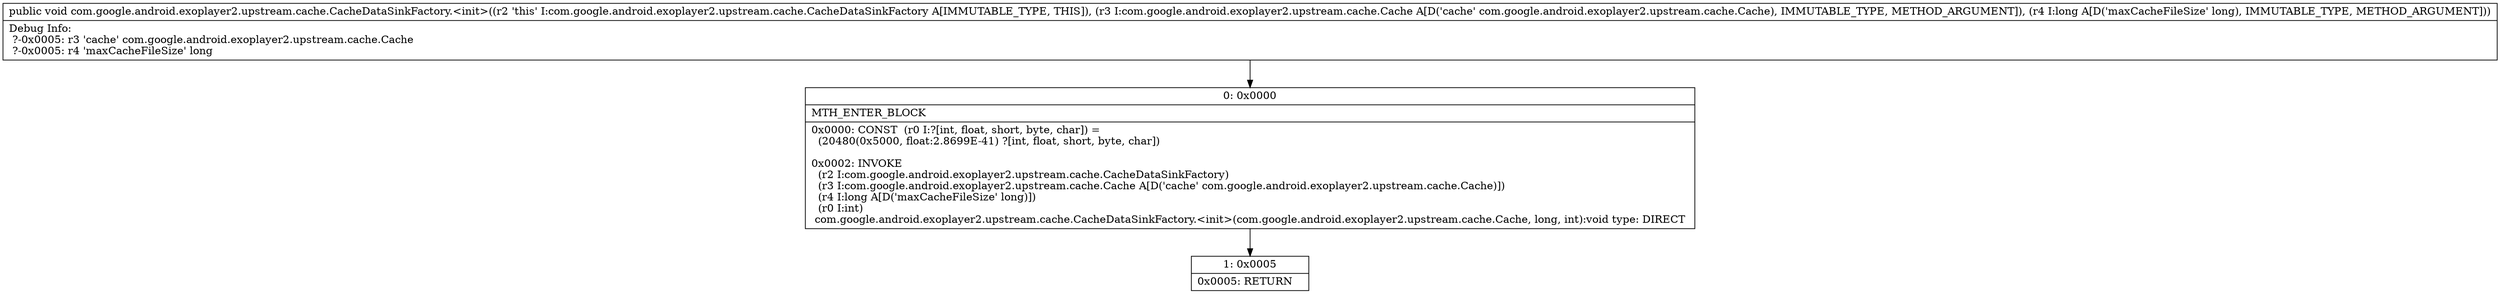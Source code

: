 digraph "CFG forcom.google.android.exoplayer2.upstream.cache.CacheDataSinkFactory.\<init\>(Lcom\/google\/android\/exoplayer2\/upstream\/cache\/Cache;J)V" {
Node_0 [shape=record,label="{0\:\ 0x0000|MTH_ENTER_BLOCK\l|0x0000: CONST  (r0 I:?[int, float, short, byte, char]) = \l  (20480(0x5000, float:2.8699E\-41) ?[int, float, short, byte, char])\l \l0x0002: INVOKE  \l  (r2 I:com.google.android.exoplayer2.upstream.cache.CacheDataSinkFactory)\l  (r3 I:com.google.android.exoplayer2.upstream.cache.Cache A[D('cache' com.google.android.exoplayer2.upstream.cache.Cache)])\l  (r4 I:long A[D('maxCacheFileSize' long)])\l  (r0 I:int)\l com.google.android.exoplayer2.upstream.cache.CacheDataSinkFactory.\<init\>(com.google.android.exoplayer2.upstream.cache.Cache, long, int):void type: DIRECT \l}"];
Node_1 [shape=record,label="{1\:\ 0x0005|0x0005: RETURN   \l}"];
MethodNode[shape=record,label="{public void com.google.android.exoplayer2.upstream.cache.CacheDataSinkFactory.\<init\>((r2 'this' I:com.google.android.exoplayer2.upstream.cache.CacheDataSinkFactory A[IMMUTABLE_TYPE, THIS]), (r3 I:com.google.android.exoplayer2.upstream.cache.Cache A[D('cache' com.google.android.exoplayer2.upstream.cache.Cache), IMMUTABLE_TYPE, METHOD_ARGUMENT]), (r4 I:long A[D('maxCacheFileSize' long), IMMUTABLE_TYPE, METHOD_ARGUMENT]))  | Debug Info:\l  ?\-0x0005: r3 'cache' com.google.android.exoplayer2.upstream.cache.Cache\l  ?\-0x0005: r4 'maxCacheFileSize' long\l}"];
MethodNode -> Node_0;
Node_0 -> Node_1;
}

